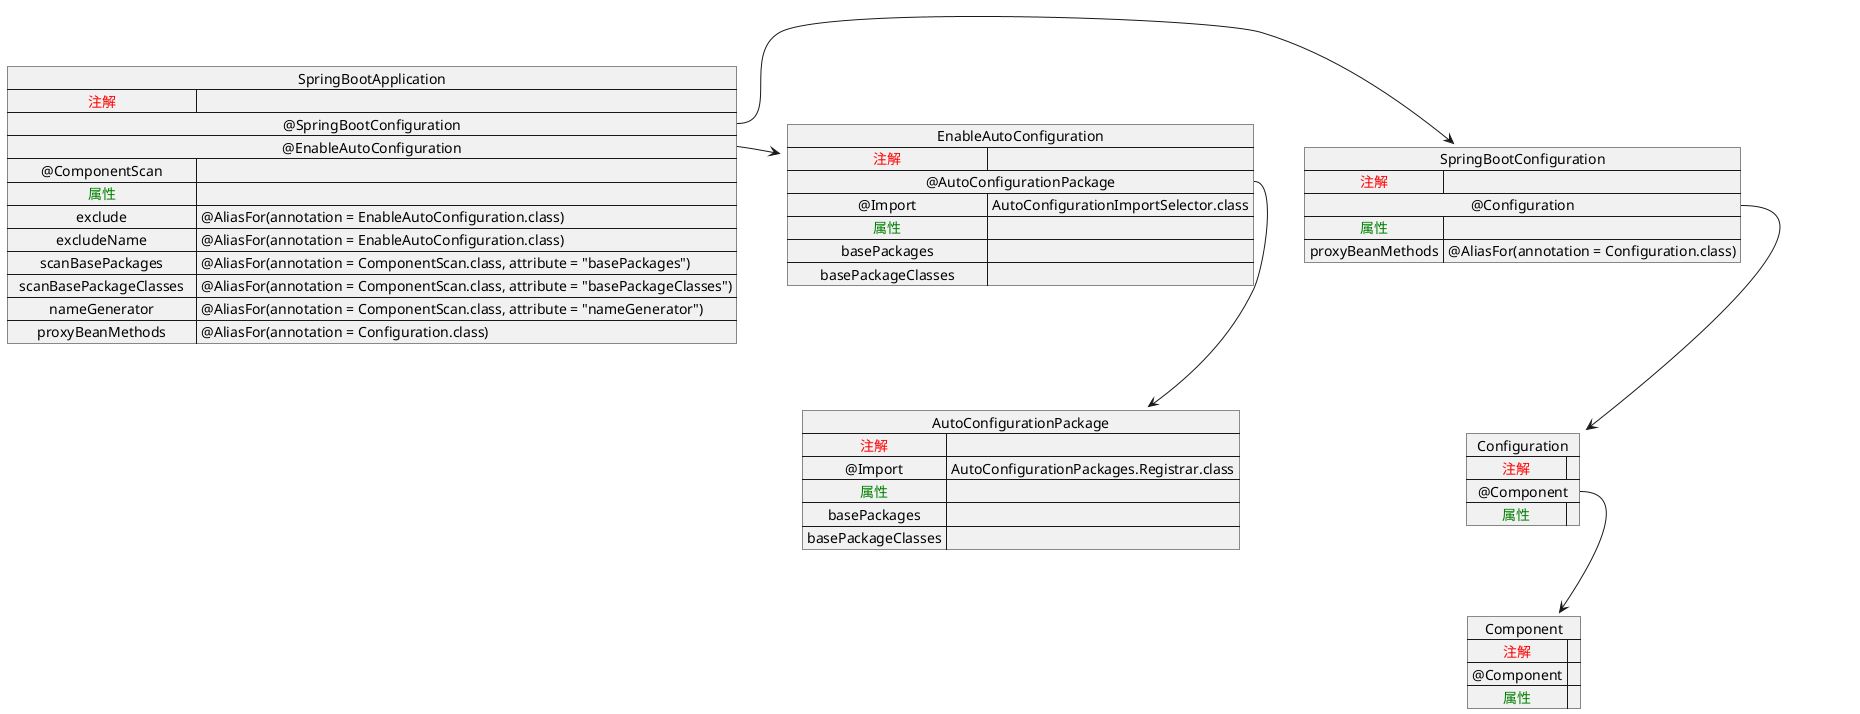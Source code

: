 @startuml
'https://plantuml.com/class-diagram





map Component {
    <color:red>注解=>
    @Component =>
    <color:green>属性=>
}
map Configuration{
    <color:red>注解=>
    @Component *--> Component
    <color:green>属性=>
}
map SpringBootConfiguration{
    <color:red>注解=>
    @Configuration *--> Configuration
    <color:green>属性=>
    proxyBeanMethods => @AliasFor(annotation = Configuration.class)
}

map AutoConfigurationPackage {
    <color:red>注解=>
    @Import => AutoConfigurationPackages.Registrar.class
    <color:green>属性=>
    basePackages=>
    basePackageClasses=>
}
map EnableAutoConfiguration {
    <color:red>注解=>
    @AutoConfigurationPackage *--> AutoConfigurationPackage
    @Import => AutoConfigurationImportSelector.class
    <color:green>属性=>
    basePackages=>
    basePackageClasses=>
}

map SpringBootApplication{
    <color:red>注解=>
    @SpringBootConfiguration *-> SpringBootConfiguration
    @EnableAutoConfiguration *-> EnableAutoConfiguration
    @ComponentScan =>
    <color:green>属性=>
    exclude => @AliasFor(annotation = EnableAutoConfiguration.class)
    excludeName => @AliasFor(annotation = EnableAutoConfiguration.class)
    scanBasePackages => @AliasFor(annotation = ComponentScan.class, attribute = "basePackages")
    scanBasePackageClasses => @AliasFor(annotation = ComponentScan.class, attribute = "basePackageClasses")
    nameGenerator =>@AliasFor(annotation = ComponentScan.class, attribute = "nameGenerator")
    proxyBeanMethods => @AliasFor(annotation = Configuration.class)
}
@enduml